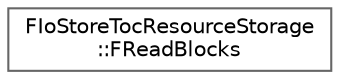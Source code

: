 digraph "Graphical Class Hierarchy"
{
 // INTERACTIVE_SVG=YES
 // LATEX_PDF_SIZE
  bgcolor="transparent";
  edge [fontname=Helvetica,fontsize=10,labelfontname=Helvetica,labelfontsize=10];
  node [fontname=Helvetica,fontsize=10,shape=box,height=0.2,width=0.4];
  rankdir="LR";
  Node0 [id="Node000000",label="FIoStoreTocResourceStorage\l::FReadBlocks",height=0.2,width=0.4,color="grey40", fillcolor="white", style="filled",URL="$d9/d27/structFIoStoreTocResourceStorage_1_1FReadBlocks.html",tooltip=" "];
}

